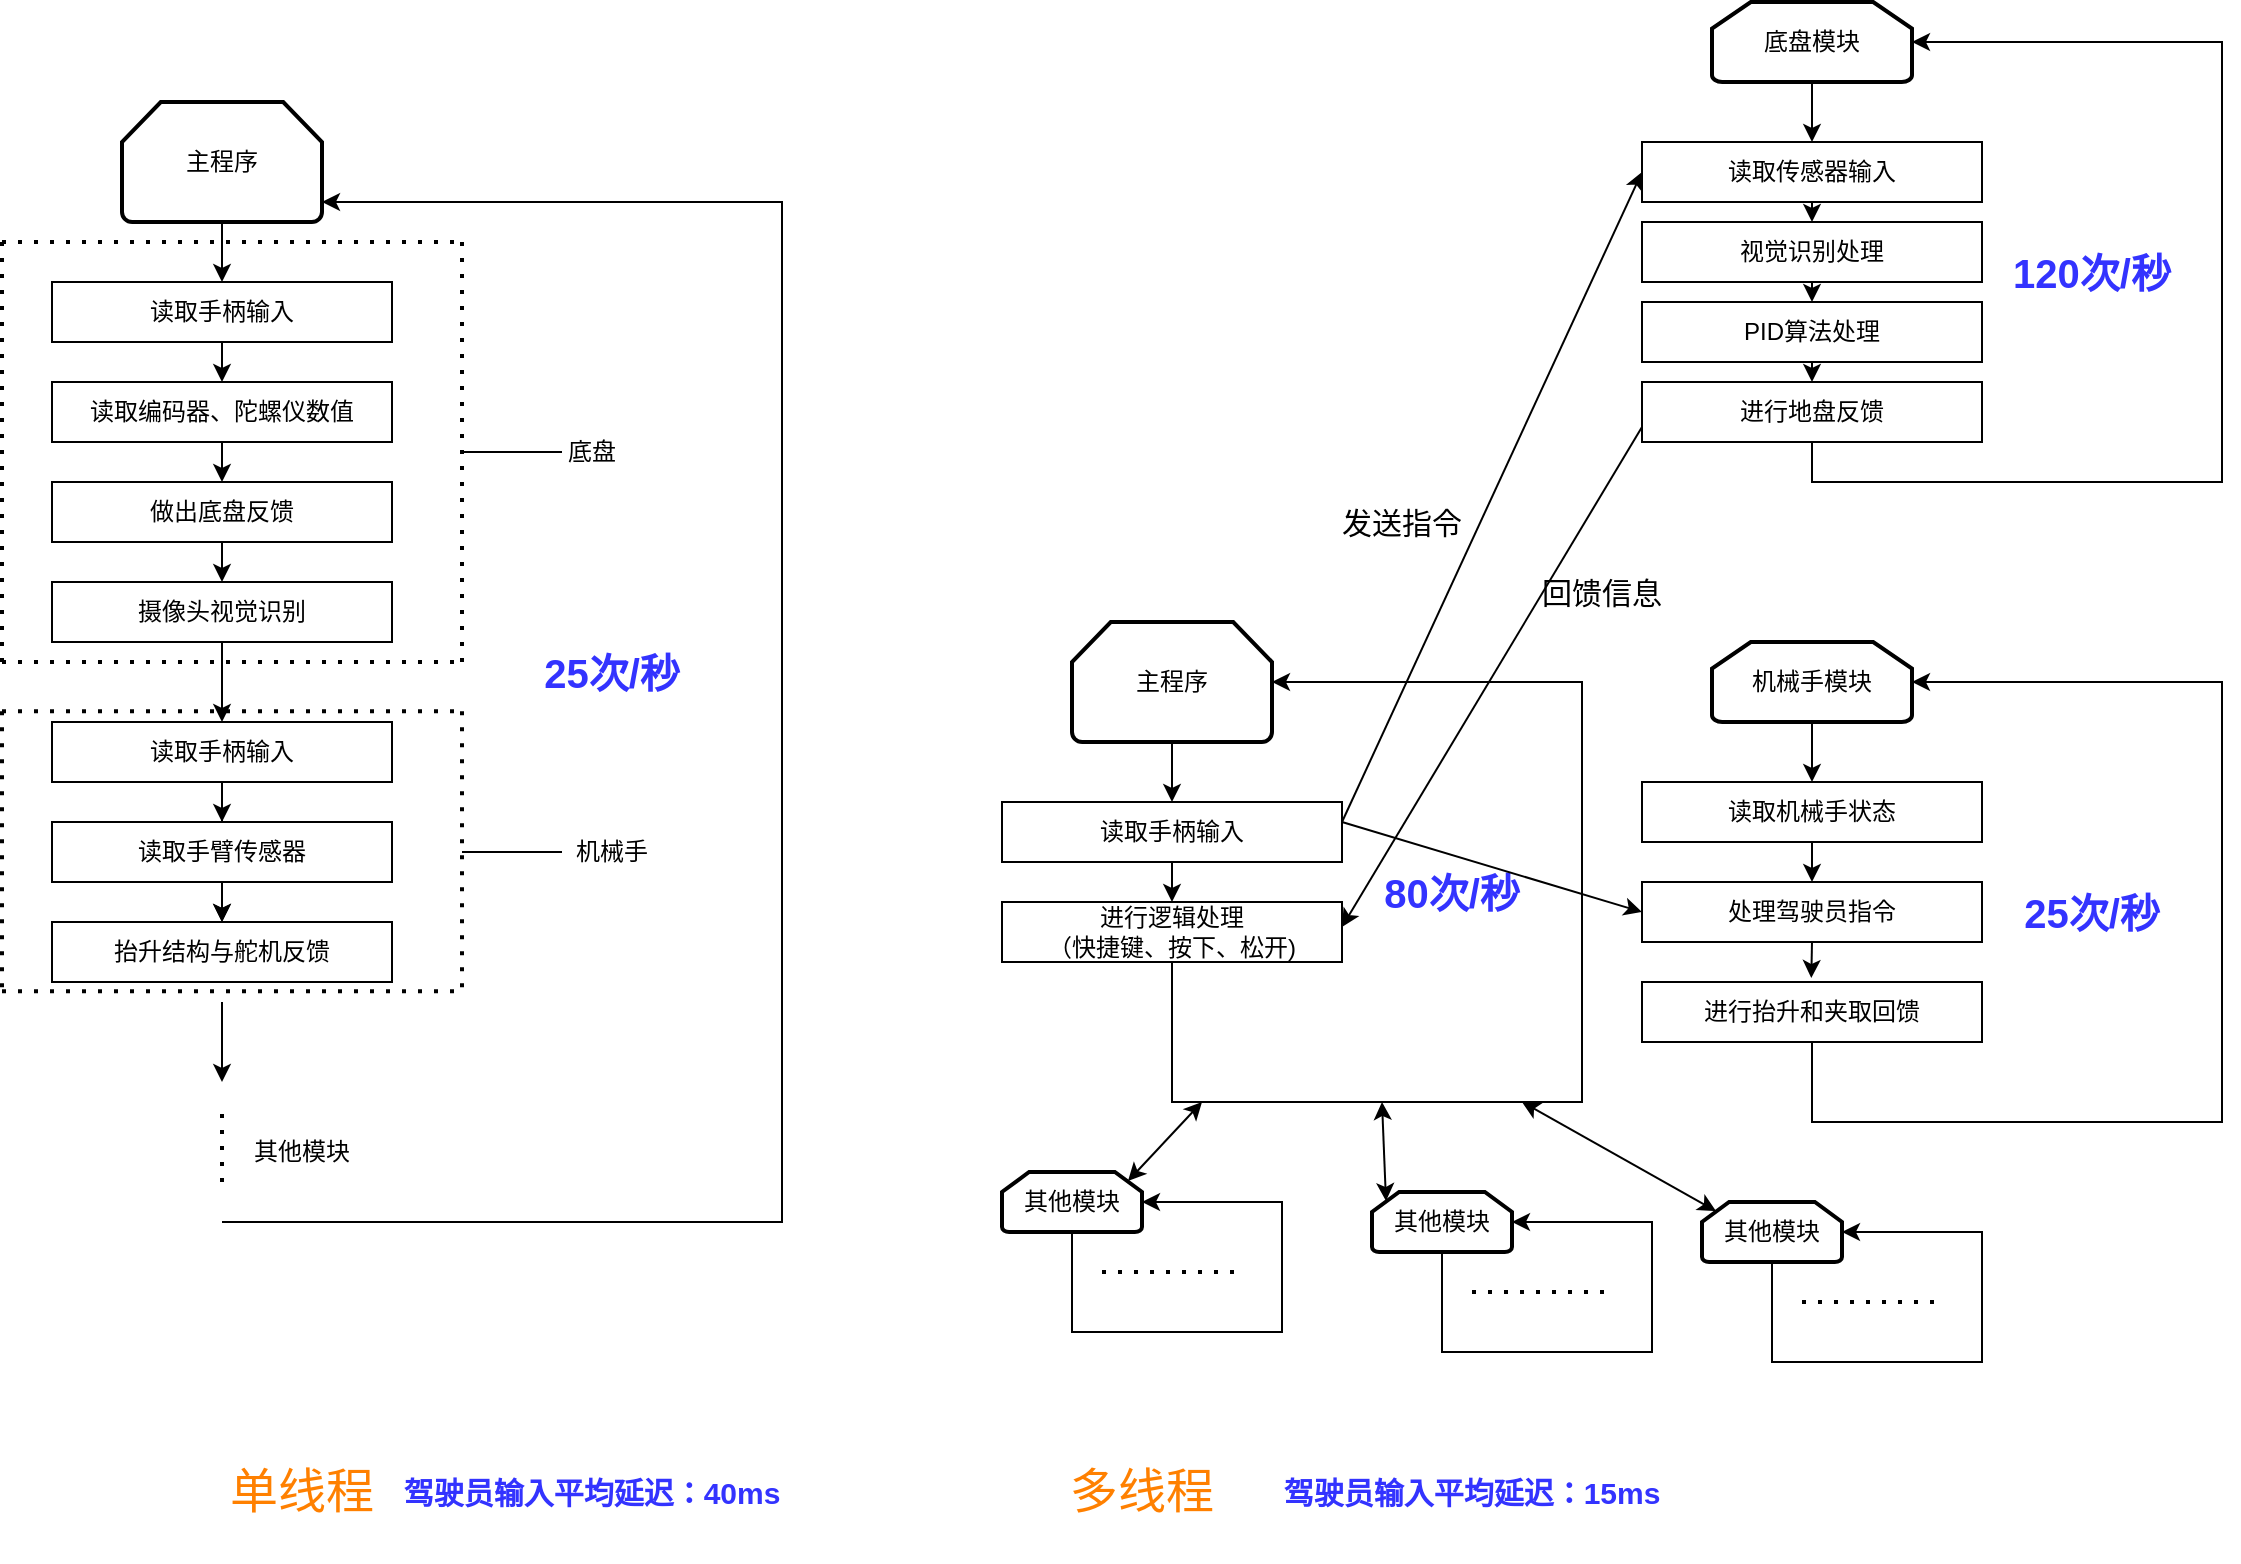 <mxfile version="22.1.2" type="device">
  <diagram id="C5RBs43oDa-KdzZeNtuy" name="Page-1">
    <mxGraphModel dx="1219" dy="3194" grid="1" gridSize="10" guides="1" tooltips="1" connect="1" arrows="1" fold="1" page="1" pageScale="1" pageWidth="1169" pageHeight="827" math="0" shadow="0">
      <root>
        <mxCell id="WIyWlLk6GJQsqaUBKTNV-0" />
        <mxCell id="WIyWlLk6GJQsqaUBKTNV-1" parent="WIyWlLk6GJQsqaUBKTNV-0" />
        <mxCell id="xJUP266T7b2zGPGbMUPT-0" value="主程序" style="strokeWidth=2;html=1;shape=mxgraph.flowchart.loop_limit;whiteSpace=wrap;" parent="WIyWlLk6GJQsqaUBKTNV-1" vertex="1">
          <mxGeometry x="110" y="-2370" width="100" height="60" as="geometry" />
        </mxCell>
        <mxCell id="xJUP266T7b2zGPGbMUPT-1" value="读取手柄输入" style="rounded=0;whiteSpace=wrap;html=1;" parent="WIyWlLk6GJQsqaUBKTNV-1" vertex="1">
          <mxGeometry x="75" y="-2280" width="170" height="30" as="geometry" />
        </mxCell>
        <mxCell id="xJUP266T7b2zGPGbMUPT-2" value="读取编码器、陀螺仪数值" style="rounded=0;whiteSpace=wrap;html=1;" parent="WIyWlLk6GJQsqaUBKTNV-1" vertex="1">
          <mxGeometry x="75" y="-2230" width="170" height="30" as="geometry" />
        </mxCell>
        <mxCell id="xJUP266T7b2zGPGbMUPT-3" value="" style="endArrow=classic;html=1;rounded=0;exitX=0.5;exitY=1;exitDx=0;exitDy=0;exitPerimeter=0;entryX=0.5;entryY=0;entryDx=0;entryDy=0;" parent="WIyWlLk6GJQsqaUBKTNV-1" source="xJUP266T7b2zGPGbMUPT-0" target="xJUP266T7b2zGPGbMUPT-1" edge="1">
          <mxGeometry width="50" height="50" relative="1" as="geometry">
            <mxPoint x="280" y="-2230" as="sourcePoint" />
            <mxPoint x="330" y="-2280" as="targetPoint" />
          </mxGeometry>
        </mxCell>
        <mxCell id="xJUP266T7b2zGPGbMUPT-4" value="" style="endArrow=classic;html=1;rounded=0;exitX=0.5;exitY=1;exitDx=0;exitDy=0;entryX=0.5;entryY=0;entryDx=0;entryDy=0;" parent="WIyWlLk6GJQsqaUBKTNV-1" source="xJUP266T7b2zGPGbMUPT-1" target="xJUP266T7b2zGPGbMUPT-2" edge="1">
          <mxGeometry width="50" height="50" relative="1" as="geometry">
            <mxPoint x="160" y="-2200" as="sourcePoint" />
            <mxPoint x="210" y="-2250" as="targetPoint" />
          </mxGeometry>
        </mxCell>
        <mxCell id="xJUP266T7b2zGPGbMUPT-5" value="" style="endArrow=classic;html=1;rounded=0;exitX=0.5;exitY=1;exitDx=0;exitDy=0;" parent="WIyWlLk6GJQsqaUBKTNV-1" source="xJUP266T7b2zGPGbMUPT-2" edge="1">
          <mxGeometry width="50" height="50" relative="1" as="geometry">
            <mxPoint x="330" y="-2140" as="sourcePoint" />
            <mxPoint x="160" y="-2180" as="targetPoint" />
          </mxGeometry>
        </mxCell>
        <mxCell id="xJUP266T7b2zGPGbMUPT-7" value="做出底盘反馈" style="rounded=0;whiteSpace=wrap;html=1;" parent="WIyWlLk6GJQsqaUBKTNV-1" vertex="1">
          <mxGeometry x="75" y="-2180" width="170" height="30" as="geometry" />
        </mxCell>
        <mxCell id="xJUP266T7b2zGPGbMUPT-8" value="" style="endArrow=classic;html=1;rounded=0;exitX=0.5;exitY=1;exitDx=0;exitDy=0;entryX=0.5;entryY=0;entryDx=0;entryDy=0;" parent="WIyWlLk6GJQsqaUBKTNV-1" source="xJUP266T7b2zGPGbMUPT-7" target="xJUP266T7b2zGPGbMUPT-10" edge="1">
          <mxGeometry width="50" height="50" relative="1" as="geometry">
            <mxPoint x="330" y="-2140" as="sourcePoint" />
            <mxPoint x="320" y="-2130" as="targetPoint" />
          </mxGeometry>
        </mxCell>
        <mxCell id="xJUP266T7b2zGPGbMUPT-10" value="摄像头视觉识别" style="rounded=0;whiteSpace=wrap;html=1;" parent="WIyWlLk6GJQsqaUBKTNV-1" vertex="1">
          <mxGeometry x="75" y="-2130" width="170" height="30" as="geometry" />
        </mxCell>
        <mxCell id="xJUP266T7b2zGPGbMUPT-11" value="" style="endArrow=classic;html=1;rounded=0;exitX=0.5;exitY=1;exitDx=0;exitDy=0;entryX=0.5;entryY=0;entryDx=0;entryDy=0;" parent="WIyWlLk6GJQsqaUBKTNV-1" source="xJUP266T7b2zGPGbMUPT-10" edge="1" target="xJUP266T7b2zGPGbMUPT-12">
          <mxGeometry width="50" height="50" relative="1" as="geometry">
            <mxPoint x="330" y="-2140" as="sourcePoint" />
            <mxPoint x="160" y="-2080" as="targetPoint" />
          </mxGeometry>
        </mxCell>
        <mxCell id="6UodDukY4bxk-1EVCBgu-11" value="" style="edgeStyle=orthogonalEdgeStyle;rounded=0;orthogonalLoop=1;jettySize=auto;html=1;" edge="1" parent="WIyWlLk6GJQsqaUBKTNV-1" source="xJUP266T7b2zGPGbMUPT-12" target="6UodDukY4bxk-1EVCBgu-5">
          <mxGeometry relative="1" as="geometry" />
        </mxCell>
        <mxCell id="xJUP266T7b2zGPGbMUPT-12" value="读取手柄输入" style="rounded=0;whiteSpace=wrap;html=1;" parent="WIyWlLk6GJQsqaUBKTNV-1" vertex="1">
          <mxGeometry x="75" y="-2060" width="170" height="30" as="geometry" />
        </mxCell>
        <mxCell id="xJUP266T7b2zGPGbMUPT-13" value="" style="endArrow=none;dashed=1;html=1;dashPattern=1 3;strokeWidth=2;rounded=0;" parent="WIyWlLk6GJQsqaUBKTNV-1" edge="1">
          <mxGeometry width="50" height="50" relative="1" as="geometry">
            <mxPoint x="50" y="-2090" as="sourcePoint" />
            <mxPoint x="50" y="-2300" as="targetPoint" />
          </mxGeometry>
        </mxCell>
        <mxCell id="xJUP266T7b2zGPGbMUPT-14" value="" style="endArrow=none;dashed=1;html=1;dashPattern=1 3;strokeWidth=2;rounded=0;" parent="WIyWlLk6GJQsqaUBKTNV-1" edge="1">
          <mxGeometry width="50" height="50" relative="1" as="geometry">
            <mxPoint x="50" y="-2300" as="sourcePoint" />
            <mxPoint x="280" y="-2300" as="targetPoint" />
          </mxGeometry>
        </mxCell>
        <mxCell id="xJUP266T7b2zGPGbMUPT-15" value="" style="endArrow=none;dashed=1;html=1;dashPattern=1 3;strokeWidth=2;rounded=0;" parent="WIyWlLk6GJQsqaUBKTNV-1" edge="1">
          <mxGeometry width="50" height="50" relative="1" as="geometry">
            <mxPoint x="280" y="-2300" as="sourcePoint" />
            <mxPoint x="280" y="-2090" as="targetPoint" />
          </mxGeometry>
        </mxCell>
        <mxCell id="xJUP266T7b2zGPGbMUPT-16" value="" style="endArrow=none;dashed=1;html=1;dashPattern=1 3;strokeWidth=2;rounded=0;" parent="WIyWlLk6GJQsqaUBKTNV-1" edge="1">
          <mxGeometry width="50" height="50" relative="1" as="geometry">
            <mxPoint x="50" y="-2090" as="sourcePoint" />
            <mxPoint x="280" y="-2090" as="targetPoint" />
          </mxGeometry>
        </mxCell>
        <mxCell id="xJUP266T7b2zGPGbMUPT-17" value="底盘" style="text;html=1;strokeColor=none;fillColor=none;align=center;verticalAlign=middle;whiteSpace=wrap;rounded=0;" parent="WIyWlLk6GJQsqaUBKTNV-1" vertex="1">
          <mxGeometry x="330" y="-2210" width="30" height="30" as="geometry" />
        </mxCell>
        <mxCell id="xJUP266T7b2zGPGbMUPT-18" value="" style="endArrow=none;html=1;rounded=0;entryX=0;entryY=0.5;entryDx=0;entryDy=0;" parent="WIyWlLk6GJQsqaUBKTNV-1" target="xJUP266T7b2zGPGbMUPT-17" edge="1">
          <mxGeometry width="50" height="50" relative="1" as="geometry">
            <mxPoint x="280" y="-2195" as="sourcePoint" />
            <mxPoint x="370" y="-2190" as="targetPoint" />
          </mxGeometry>
        </mxCell>
        <mxCell id="6UodDukY4bxk-1EVCBgu-0" value="" style="endArrow=classic;html=1;rounded=0;exitX=0.5;exitY=1;exitDx=0;exitDy=0;" edge="1" parent="WIyWlLk6GJQsqaUBKTNV-1" source="xJUP266T7b2zGPGbMUPT-12">
          <mxGeometry width="50" height="50" relative="1" as="geometry">
            <mxPoint x="350" y="-2060" as="sourcePoint" />
            <mxPoint x="160" y="-2030" as="targetPoint" />
          </mxGeometry>
        </mxCell>
        <mxCell id="6UodDukY4bxk-1EVCBgu-2" value="读取手臂传感器" style="rounded=0;whiteSpace=wrap;html=1;" vertex="1" parent="WIyWlLk6GJQsqaUBKTNV-1">
          <mxGeometry x="75" y="-2010" width="170" height="30" as="geometry" />
        </mxCell>
        <mxCell id="6UodDukY4bxk-1EVCBgu-3" value="" style="endArrow=classic;html=1;rounded=0;exitX=0.5;exitY=1;exitDx=0;exitDy=0;entryX=0.5;entryY=0;entryDx=0;entryDy=0;" edge="1" parent="WIyWlLk6GJQsqaUBKTNV-1" source="6UodDukY4bxk-1EVCBgu-2" target="6UodDukY4bxk-1EVCBgu-5">
          <mxGeometry width="50" height="50" relative="1" as="geometry">
            <mxPoint x="350" y="-1990" as="sourcePoint" />
            <mxPoint x="160" y="-1980" as="targetPoint" />
          </mxGeometry>
        </mxCell>
        <mxCell id="6UodDukY4bxk-1EVCBgu-5" value="抬升结构与舵机反馈" style="rounded=0;whiteSpace=wrap;html=1;" vertex="1" parent="WIyWlLk6GJQsqaUBKTNV-1">
          <mxGeometry x="75" y="-1960" width="170" height="30" as="geometry" />
        </mxCell>
        <mxCell id="6UodDukY4bxk-1EVCBgu-6" value="" style="endArrow=none;dashed=1;html=1;dashPattern=1 3;strokeWidth=2;rounded=0;" edge="1" parent="WIyWlLk6GJQsqaUBKTNV-1">
          <mxGeometry width="50" height="50" relative="1" as="geometry">
            <mxPoint x="50" y="-2065.34" as="sourcePoint" />
            <mxPoint x="50" y="-1925.34" as="targetPoint" />
          </mxGeometry>
        </mxCell>
        <mxCell id="6UodDukY4bxk-1EVCBgu-7" value="" style="endArrow=none;dashed=1;html=1;dashPattern=1 3;strokeWidth=2;rounded=0;" edge="1" parent="WIyWlLk6GJQsqaUBKTNV-1">
          <mxGeometry width="50" height="50" relative="1" as="geometry">
            <mxPoint x="280" y="-2065.34" as="sourcePoint" />
            <mxPoint x="280" y="-1925.34" as="targetPoint" />
          </mxGeometry>
        </mxCell>
        <mxCell id="6UodDukY4bxk-1EVCBgu-8" value="" style="endArrow=none;dashed=1;html=1;dashPattern=1 3;strokeWidth=2;rounded=0;" edge="1" parent="WIyWlLk6GJQsqaUBKTNV-1">
          <mxGeometry width="50" height="50" relative="1" as="geometry">
            <mxPoint x="50" y="-2065.34" as="sourcePoint" />
            <mxPoint x="280" y="-2065.34" as="targetPoint" />
          </mxGeometry>
        </mxCell>
        <mxCell id="6UodDukY4bxk-1EVCBgu-9" value="" style="endArrow=none;dashed=1;html=1;dashPattern=1 3;strokeWidth=2;rounded=0;" edge="1" parent="WIyWlLk6GJQsqaUBKTNV-1">
          <mxGeometry width="50" height="50" relative="1" as="geometry">
            <mxPoint x="50" y="-1925.34" as="sourcePoint" />
            <mxPoint x="280" y="-1925.34" as="targetPoint" />
          </mxGeometry>
        </mxCell>
        <mxCell id="6UodDukY4bxk-1EVCBgu-13" value="" style="endArrow=classic;html=1;rounded=0;entryX=0.5;entryY=0;entryDx=0;entryDy=0;" edge="1" parent="WIyWlLk6GJQsqaUBKTNV-1" target="6UodDukY4bxk-1EVCBgu-2">
          <mxGeometry width="50" height="50" relative="1" as="geometry">
            <mxPoint x="160" y="-2030" as="sourcePoint" />
            <mxPoint x="300" y="-2080" as="targetPoint" />
          </mxGeometry>
        </mxCell>
        <mxCell id="6UodDukY4bxk-1EVCBgu-15" value="机械手" style="text;html=1;strokeColor=none;fillColor=none;align=center;verticalAlign=middle;whiteSpace=wrap;rounded=0;" vertex="1" parent="WIyWlLk6GJQsqaUBKTNV-1">
          <mxGeometry x="330" y="-2010" width="50" height="30" as="geometry" />
        </mxCell>
        <mxCell id="6UodDukY4bxk-1EVCBgu-16" value="" style="endArrow=none;html=1;rounded=0;entryX=0;entryY=0.5;entryDx=0;entryDy=0;" edge="1" parent="WIyWlLk6GJQsqaUBKTNV-1" target="6UodDukY4bxk-1EVCBgu-15">
          <mxGeometry width="50" height="50" relative="1" as="geometry">
            <mxPoint x="280" y="-1995" as="sourcePoint" />
            <mxPoint x="360" y="-2040" as="targetPoint" />
          </mxGeometry>
        </mxCell>
        <mxCell id="6UodDukY4bxk-1EVCBgu-17" value="" style="endArrow=classic;html=1;rounded=0;" edge="1" parent="WIyWlLk6GJQsqaUBKTNV-1">
          <mxGeometry width="50" height="50" relative="1" as="geometry">
            <mxPoint x="160" y="-1920" as="sourcePoint" />
            <mxPoint x="160" y="-1880" as="targetPoint" />
          </mxGeometry>
        </mxCell>
        <mxCell id="6UodDukY4bxk-1EVCBgu-18" value="其他模块" style="text;html=1;strokeColor=none;fillColor=none;align=center;verticalAlign=middle;whiteSpace=wrap;rounded=0;" vertex="1" parent="WIyWlLk6GJQsqaUBKTNV-1">
          <mxGeometry x="170" y="-1860" width="60" height="30" as="geometry" />
        </mxCell>
        <mxCell id="6UodDukY4bxk-1EVCBgu-19" value="" style="endArrow=none;dashed=1;html=1;dashPattern=1 3;strokeWidth=2;rounded=0;" edge="1" parent="WIyWlLk6GJQsqaUBKTNV-1">
          <mxGeometry width="50" height="50" relative="1" as="geometry">
            <mxPoint x="160" y="-1830" as="sourcePoint" />
            <mxPoint x="160" y="-1870" as="targetPoint" />
          </mxGeometry>
        </mxCell>
        <mxCell id="6UodDukY4bxk-1EVCBgu-20" value="" style="endArrow=classic;html=1;rounded=0;entryX=1;entryY=0.5;entryDx=0;entryDy=0;entryPerimeter=0;" edge="1" parent="WIyWlLk6GJQsqaUBKTNV-1">
          <mxGeometry width="50" height="50" relative="1" as="geometry">
            <mxPoint x="160" y="-1810" as="sourcePoint" />
            <mxPoint x="210" y="-2320" as="targetPoint" />
            <Array as="points">
              <mxPoint x="440" y="-1810" />
              <mxPoint x="440" y="-2320" />
            </Array>
          </mxGeometry>
        </mxCell>
        <mxCell id="6UodDukY4bxk-1EVCBgu-21" value="主程序" style="strokeWidth=2;html=1;shape=mxgraph.flowchart.loop_limit;whiteSpace=wrap;" vertex="1" parent="WIyWlLk6GJQsqaUBKTNV-1">
          <mxGeometry x="585" y="-2110" width="100" height="60" as="geometry" />
        </mxCell>
        <mxCell id="6UodDukY4bxk-1EVCBgu-22" value="&lt;font style=&quot;&quot;&gt;&lt;font color=&quot;#ff8000&quot; style=&quot;font-size: 24px;&quot;&gt;单线程&lt;/font&gt;&lt;br&gt;&lt;/font&gt;" style="text;html=1;strokeColor=none;fillColor=none;align=center;verticalAlign=middle;whiteSpace=wrap;rounded=0;" vertex="1" parent="WIyWlLk6GJQsqaUBKTNV-1">
          <mxGeometry x="130" y="-1710" width="140" height="70" as="geometry" />
        </mxCell>
        <mxCell id="6UodDukY4bxk-1EVCBgu-23" value="&lt;font style=&quot;&quot;&gt;&lt;font color=&quot;#ff8000&quot;&gt;&lt;span style=&quot;font-size: 24px;&quot;&gt;多线程&lt;/span&gt;&lt;/font&gt;&lt;br&gt;&lt;/font&gt;" style="text;html=1;strokeColor=none;fillColor=none;align=center;verticalAlign=middle;whiteSpace=wrap;rounded=0;" vertex="1" parent="WIyWlLk6GJQsqaUBKTNV-1">
          <mxGeometry x="550" y="-1710" width="140" height="70" as="geometry" />
        </mxCell>
        <mxCell id="6UodDukY4bxk-1EVCBgu-24" value="读取手柄输入" style="rounded=0;whiteSpace=wrap;html=1;" vertex="1" parent="WIyWlLk6GJQsqaUBKTNV-1">
          <mxGeometry x="550" y="-2020" width="170" height="30" as="geometry" />
        </mxCell>
        <mxCell id="6UodDukY4bxk-1EVCBgu-25" value="进行逻辑处理&lt;br&gt;（快捷键、按下、松开)" style="rounded=0;whiteSpace=wrap;html=1;" vertex="1" parent="WIyWlLk6GJQsqaUBKTNV-1">
          <mxGeometry x="550" y="-1970" width="170" height="30" as="geometry" />
        </mxCell>
        <mxCell id="6UodDukY4bxk-1EVCBgu-29" value="" style="endArrow=classic;html=1;rounded=0;exitX=0.5;exitY=1;exitDx=0;exitDy=0;exitPerimeter=0;entryX=0.5;entryY=0;entryDx=0;entryDy=0;" edge="1" parent="WIyWlLk6GJQsqaUBKTNV-1" source="6UodDukY4bxk-1EVCBgu-21" target="6UodDukY4bxk-1EVCBgu-24">
          <mxGeometry width="50" height="50" relative="1" as="geometry">
            <mxPoint x="515" y="-2050" as="sourcePoint" />
            <mxPoint x="565" y="-2100" as="targetPoint" />
          </mxGeometry>
        </mxCell>
        <mxCell id="6UodDukY4bxk-1EVCBgu-30" value="" style="endArrow=classic;html=1;rounded=0;exitX=0.5;exitY=1;exitDx=0;exitDy=0;entryX=0.5;entryY=0;entryDx=0;entryDy=0;" edge="1" parent="WIyWlLk6GJQsqaUBKTNV-1" source="6UodDukY4bxk-1EVCBgu-24" target="6UodDukY4bxk-1EVCBgu-25">
          <mxGeometry width="50" height="50" relative="1" as="geometry">
            <mxPoint x="745" y="-1980" as="sourcePoint" />
            <mxPoint x="795" y="-2030" as="targetPoint" />
          </mxGeometry>
        </mxCell>
        <mxCell id="6UodDukY4bxk-1EVCBgu-31" value="" style="endArrow=classic;html=1;rounded=0;exitX=0.5;exitY=1;exitDx=0;exitDy=0;entryX=1;entryY=0.5;entryDx=0;entryDy=0;entryPerimeter=0;" edge="1" parent="WIyWlLk6GJQsqaUBKTNV-1" source="6UodDukY4bxk-1EVCBgu-25" target="6UodDukY4bxk-1EVCBgu-21">
          <mxGeometry width="50" height="50" relative="1" as="geometry">
            <mxPoint x="685" y="-1860" as="sourcePoint" />
            <mxPoint x="840" y="-2080" as="targetPoint" />
            <Array as="points">
              <mxPoint x="635" y="-1870" />
              <mxPoint x="840" y="-1870" />
              <mxPoint x="840" y="-2080" />
            </Array>
          </mxGeometry>
        </mxCell>
        <mxCell id="6UodDukY4bxk-1EVCBgu-32" value="&lt;font color=&quot;#3333ff&quot; size=&quot;1&quot;&gt;&lt;b style=&quot;font-size: 20px;&quot;&gt;80次/秒&lt;/b&gt;&lt;/font&gt;" style="text;html=1;strokeColor=none;fillColor=none;align=center;verticalAlign=middle;whiteSpace=wrap;rounded=0;" vertex="1" parent="WIyWlLk6GJQsqaUBKTNV-1">
          <mxGeometry x="720" y="-2010" width="110" height="70" as="geometry" />
        </mxCell>
        <mxCell id="6UodDukY4bxk-1EVCBgu-34" value="" style="endArrow=classic;html=1;rounded=0;exitX=0;exitY=0;exitDx=0;exitDy=0;entryX=0;entryY=0.5;entryDx=0;entryDy=0;" edge="1" parent="WIyWlLk6GJQsqaUBKTNV-1" source="6UodDukY4bxk-1EVCBgu-32" target="6UodDukY4bxk-1EVCBgu-44">
          <mxGeometry width="50" height="50" relative="1" as="geometry">
            <mxPoint x="790" y="-2110" as="sourcePoint" />
            <mxPoint x="920" y="-2210" as="targetPoint" />
          </mxGeometry>
        </mxCell>
        <mxCell id="6UodDukY4bxk-1EVCBgu-35" value="&lt;font style=&quot;font-size: 15px;&quot;&gt;发送指令&lt;/font&gt;" style="text;html=1;strokeColor=none;fillColor=none;align=center;verticalAlign=middle;whiteSpace=wrap;rounded=0;" vertex="1" parent="WIyWlLk6GJQsqaUBKTNV-1">
          <mxGeometry x="710" y="-2180" width="80" height="40" as="geometry" />
        </mxCell>
        <mxCell id="6UodDukY4bxk-1EVCBgu-43" value="底盘模块" style="strokeWidth=2;html=1;shape=mxgraph.flowchart.loop_limit;whiteSpace=wrap;" vertex="1" parent="WIyWlLk6GJQsqaUBKTNV-1">
          <mxGeometry x="905" y="-2420" width="100" height="40" as="geometry" />
        </mxCell>
        <mxCell id="6UodDukY4bxk-1EVCBgu-60" style="edgeStyle=orthogonalEdgeStyle;rounded=0;orthogonalLoop=1;jettySize=auto;html=1;exitX=0.5;exitY=1;exitDx=0;exitDy=0;entryX=0.5;entryY=0;entryDx=0;entryDy=0;" edge="1" parent="WIyWlLk6GJQsqaUBKTNV-1" source="6UodDukY4bxk-1EVCBgu-44" target="6UodDukY4bxk-1EVCBgu-58">
          <mxGeometry relative="1" as="geometry" />
        </mxCell>
        <mxCell id="6UodDukY4bxk-1EVCBgu-44" value="读取传感器输入" style="rounded=0;whiteSpace=wrap;html=1;" vertex="1" parent="WIyWlLk6GJQsqaUBKTNV-1">
          <mxGeometry x="870" y="-2350" width="170" height="30" as="geometry" />
        </mxCell>
        <mxCell id="6UodDukY4bxk-1EVCBgu-45" value="进行地盘反馈" style="rounded=0;whiteSpace=wrap;html=1;" vertex="1" parent="WIyWlLk6GJQsqaUBKTNV-1">
          <mxGeometry x="870" y="-2230" width="170" height="30" as="geometry" />
        </mxCell>
        <mxCell id="6UodDukY4bxk-1EVCBgu-46" value="" style="endArrow=classic;html=1;rounded=0;exitX=0.5;exitY=1;exitDx=0;exitDy=0;exitPerimeter=0;entryX=0.5;entryY=0;entryDx=0;entryDy=0;" edge="1" parent="WIyWlLk6GJQsqaUBKTNV-1" source="6UodDukY4bxk-1EVCBgu-43" target="6UodDukY4bxk-1EVCBgu-44">
          <mxGeometry width="50" height="50" relative="1" as="geometry">
            <mxPoint x="835" y="-2360" as="sourcePoint" />
            <mxPoint x="885" y="-2410" as="targetPoint" />
          </mxGeometry>
        </mxCell>
        <mxCell id="6UodDukY4bxk-1EVCBgu-48" value="" style="endArrow=classic;html=1;rounded=0;exitX=0.5;exitY=1;exitDx=0;exitDy=0;entryX=1;entryY=0.5;entryDx=0;entryDy=0;entryPerimeter=0;" edge="1" parent="WIyWlLk6GJQsqaUBKTNV-1" source="6UodDukY4bxk-1EVCBgu-45" target="6UodDukY4bxk-1EVCBgu-43">
          <mxGeometry width="50" height="50" relative="1" as="geometry">
            <mxPoint x="1005" y="-2170" as="sourcePoint" />
            <mxPoint x="1160" y="-2390" as="targetPoint" />
            <Array as="points">
              <mxPoint x="955" y="-2180" />
              <mxPoint x="1160" y="-2180" />
              <mxPoint x="1160" y="-2400" />
            </Array>
          </mxGeometry>
        </mxCell>
        <mxCell id="6UodDukY4bxk-1EVCBgu-49" value="&lt;font color=&quot;#3333ff&quot; size=&quot;1&quot;&gt;&lt;b style=&quot;font-size: 20px;&quot;&gt;120次/秒&lt;/b&gt;&lt;/font&gt;" style="text;html=1;strokeColor=none;fillColor=none;align=center;verticalAlign=middle;whiteSpace=wrap;rounded=0;" vertex="1" parent="WIyWlLk6GJQsqaUBKTNV-1">
          <mxGeometry x="1040" y="-2320" width="110" height="70" as="geometry" />
        </mxCell>
        <mxCell id="6UodDukY4bxk-1EVCBgu-50" value="&lt;font color=&quot;#3333ff&quot; size=&quot;1&quot;&gt;&lt;b style=&quot;font-size: 20px;&quot;&gt;25次/秒&lt;/b&gt;&lt;/font&gt;" style="text;html=1;strokeColor=none;fillColor=none;align=center;verticalAlign=middle;whiteSpace=wrap;rounded=0;" vertex="1" parent="WIyWlLk6GJQsqaUBKTNV-1">
          <mxGeometry x="300" y="-2120" width="110" height="70" as="geometry" />
        </mxCell>
        <mxCell id="6UodDukY4bxk-1EVCBgu-51" value="&lt;font color=&quot;#3333ff&quot; size=&quot;1&quot;&gt;&lt;b style=&quot;font-size: 15px;&quot;&gt;驾驶员输入平均延迟：40ms&lt;/b&gt;&lt;/font&gt;" style="text;html=1;strokeColor=none;fillColor=none;align=center;verticalAlign=middle;whiteSpace=wrap;rounded=0;" vertex="1" parent="WIyWlLk6GJQsqaUBKTNV-1">
          <mxGeometry x="220" y="-1710" width="250" height="70" as="geometry" />
        </mxCell>
        <mxCell id="6UodDukY4bxk-1EVCBgu-52" value="&lt;font color=&quot;#3333ff&quot; size=&quot;1&quot;&gt;&lt;b style=&quot;font-size: 15px;&quot;&gt;驾驶员输入平均延迟：15ms&lt;/b&gt;&lt;/font&gt;" style="text;html=1;strokeColor=none;fillColor=none;align=center;verticalAlign=middle;whiteSpace=wrap;rounded=0;" vertex="1" parent="WIyWlLk6GJQsqaUBKTNV-1">
          <mxGeometry x="660" y="-1710" width="250" height="70" as="geometry" />
        </mxCell>
        <mxCell id="6UodDukY4bxk-1EVCBgu-53" value="" style="endArrow=classic;html=1;rounded=0;exitX=0;exitY=0.75;exitDx=0;exitDy=0;entryX=0;entryY=0.75;entryDx=0;entryDy=0;" edge="1" parent="WIyWlLk6GJQsqaUBKTNV-1" source="6UodDukY4bxk-1EVCBgu-45" target="6UodDukY4bxk-1EVCBgu-32">
          <mxGeometry width="50" height="50" relative="1" as="geometry">
            <mxPoint x="915" y="-2180" as="sourcePoint" />
            <mxPoint x="905" y="-2130" as="targetPoint" />
          </mxGeometry>
        </mxCell>
        <mxCell id="6UodDukY4bxk-1EVCBgu-56" value="&lt;span style=&quot;font-size: 15px;&quot;&gt;回馈信息&lt;/span&gt;" style="text;html=1;strokeColor=none;fillColor=none;align=center;verticalAlign=middle;whiteSpace=wrap;rounded=0;" vertex="1" parent="WIyWlLk6GJQsqaUBKTNV-1">
          <mxGeometry x="810" y="-2145" width="80" height="40" as="geometry" />
        </mxCell>
        <mxCell id="6UodDukY4bxk-1EVCBgu-62" style="edgeStyle=orthogonalEdgeStyle;rounded=0;orthogonalLoop=1;jettySize=auto;html=1;exitX=0.5;exitY=1;exitDx=0;exitDy=0;entryX=0.5;entryY=0;entryDx=0;entryDy=0;" edge="1" parent="WIyWlLk6GJQsqaUBKTNV-1" source="6UodDukY4bxk-1EVCBgu-57" target="6UodDukY4bxk-1EVCBgu-45">
          <mxGeometry relative="1" as="geometry" />
        </mxCell>
        <mxCell id="6UodDukY4bxk-1EVCBgu-57" value="PID算法处理" style="rounded=0;whiteSpace=wrap;html=1;" vertex="1" parent="WIyWlLk6GJQsqaUBKTNV-1">
          <mxGeometry x="870" y="-2270" width="170" height="30" as="geometry" />
        </mxCell>
        <mxCell id="6UodDukY4bxk-1EVCBgu-61" style="edgeStyle=orthogonalEdgeStyle;rounded=0;orthogonalLoop=1;jettySize=auto;html=1;exitX=0.5;exitY=1;exitDx=0;exitDy=0;entryX=0.5;entryY=0;entryDx=0;entryDy=0;" edge="1" parent="WIyWlLk6GJQsqaUBKTNV-1" source="6UodDukY4bxk-1EVCBgu-58" target="6UodDukY4bxk-1EVCBgu-57">
          <mxGeometry relative="1" as="geometry" />
        </mxCell>
        <mxCell id="6UodDukY4bxk-1EVCBgu-58" value="视觉识别处理" style="rounded=0;whiteSpace=wrap;html=1;" vertex="1" parent="WIyWlLk6GJQsqaUBKTNV-1">
          <mxGeometry x="870" y="-2310" width="170" height="30" as="geometry" />
        </mxCell>
        <mxCell id="6UodDukY4bxk-1EVCBgu-63" value="机械手模块" style="strokeWidth=2;html=1;shape=mxgraph.flowchart.loop_limit;whiteSpace=wrap;" vertex="1" parent="WIyWlLk6GJQsqaUBKTNV-1">
          <mxGeometry x="905" y="-2100" width="100" height="40" as="geometry" />
        </mxCell>
        <mxCell id="6UodDukY4bxk-1EVCBgu-64" style="edgeStyle=orthogonalEdgeStyle;rounded=0;orthogonalLoop=1;jettySize=auto;html=1;exitX=0.5;exitY=1;exitDx=0;exitDy=0;entryX=0.5;entryY=0;entryDx=0;entryDy=0;" edge="1" parent="WIyWlLk6GJQsqaUBKTNV-1" source="6UodDukY4bxk-1EVCBgu-65" target="6UodDukY4bxk-1EVCBgu-73">
          <mxGeometry relative="1" as="geometry" />
        </mxCell>
        <mxCell id="6UodDukY4bxk-1EVCBgu-65" value="读取机械手状态" style="rounded=0;whiteSpace=wrap;html=1;" vertex="1" parent="WIyWlLk6GJQsqaUBKTNV-1">
          <mxGeometry x="870" y="-2030" width="170" height="30" as="geometry" />
        </mxCell>
        <mxCell id="6UodDukY4bxk-1EVCBgu-66" value="进行抬升和夹取回馈" style="rounded=0;whiteSpace=wrap;html=1;" vertex="1" parent="WIyWlLk6GJQsqaUBKTNV-1">
          <mxGeometry x="870" y="-1930" width="170" height="30" as="geometry" />
        </mxCell>
        <mxCell id="6UodDukY4bxk-1EVCBgu-67" value="" style="endArrow=classic;html=1;rounded=0;exitX=0.5;exitY=1;exitDx=0;exitDy=0;exitPerimeter=0;entryX=0.5;entryY=0;entryDx=0;entryDy=0;" edge="1" parent="WIyWlLk6GJQsqaUBKTNV-1" source="6UodDukY4bxk-1EVCBgu-63" target="6UodDukY4bxk-1EVCBgu-65">
          <mxGeometry width="50" height="50" relative="1" as="geometry">
            <mxPoint x="835" y="-2040" as="sourcePoint" />
            <mxPoint x="885" y="-2090" as="targetPoint" />
          </mxGeometry>
        </mxCell>
        <mxCell id="6UodDukY4bxk-1EVCBgu-68" value="" style="endArrow=classic;html=1;rounded=0;exitX=0.5;exitY=1;exitDx=0;exitDy=0;entryX=1;entryY=0.5;entryDx=0;entryDy=0;entryPerimeter=0;" edge="1" parent="WIyWlLk6GJQsqaUBKTNV-1" source="6UodDukY4bxk-1EVCBgu-66" target="6UodDukY4bxk-1EVCBgu-63">
          <mxGeometry width="50" height="50" relative="1" as="geometry">
            <mxPoint x="1005" y="-1850" as="sourcePoint" />
            <mxPoint x="1160" y="-2070" as="targetPoint" />
            <Array as="points">
              <mxPoint x="955" y="-1860" />
              <mxPoint x="1160" y="-1860" />
              <mxPoint x="1160" y="-2080" />
            </Array>
          </mxGeometry>
        </mxCell>
        <mxCell id="6UodDukY4bxk-1EVCBgu-69" value="&lt;font color=&quot;#3333ff&quot; size=&quot;1&quot;&gt;&lt;b style=&quot;font-size: 20px;&quot;&gt;25次/秒&lt;/b&gt;&lt;/font&gt;" style="text;html=1;strokeColor=none;fillColor=none;align=center;verticalAlign=middle;whiteSpace=wrap;rounded=0;" vertex="1" parent="WIyWlLk6GJQsqaUBKTNV-1">
          <mxGeometry x="1040" y="-2000" width="110" height="70" as="geometry" />
        </mxCell>
        <mxCell id="6UodDukY4bxk-1EVCBgu-72" style="edgeStyle=orthogonalEdgeStyle;rounded=0;orthogonalLoop=1;jettySize=auto;html=1;exitX=0.5;exitY=1;exitDx=0;exitDy=0;entryX=0.5;entryY=0;entryDx=0;entryDy=0;" edge="1" parent="WIyWlLk6GJQsqaUBKTNV-1" source="6UodDukY4bxk-1EVCBgu-73">
          <mxGeometry relative="1" as="geometry">
            <mxPoint x="955.0" y="-1950" as="targetPoint" />
          </mxGeometry>
        </mxCell>
        <mxCell id="6UodDukY4bxk-1EVCBgu-75" style="edgeStyle=orthogonalEdgeStyle;rounded=0;orthogonalLoop=1;jettySize=auto;html=1;exitX=0.5;exitY=1;exitDx=0;exitDy=0;" edge="1" parent="WIyWlLk6GJQsqaUBKTNV-1" source="6UodDukY4bxk-1EVCBgu-73">
          <mxGeometry relative="1" as="geometry">
            <mxPoint x="954.652" y="-1932" as="targetPoint" />
          </mxGeometry>
        </mxCell>
        <mxCell id="6UodDukY4bxk-1EVCBgu-73" value="处理驾驶员指令" style="rounded=0;whiteSpace=wrap;html=1;" vertex="1" parent="WIyWlLk6GJQsqaUBKTNV-1">
          <mxGeometry x="870" y="-1980" width="170" height="30" as="geometry" />
        </mxCell>
        <mxCell id="6UodDukY4bxk-1EVCBgu-74" value="" style="endArrow=classic;html=1;rounded=0;exitX=0;exitY=0;exitDx=0;exitDy=0;entryX=0;entryY=0.5;entryDx=0;entryDy=0;" edge="1" parent="WIyWlLk6GJQsqaUBKTNV-1" source="6UodDukY4bxk-1EVCBgu-32" target="6UodDukY4bxk-1EVCBgu-73">
          <mxGeometry width="50" height="50" relative="1" as="geometry">
            <mxPoint x="710" y="-1685" as="sourcePoint" />
            <mxPoint x="860" y="-2010" as="targetPoint" />
          </mxGeometry>
        </mxCell>
        <mxCell id="6UodDukY4bxk-1EVCBgu-76" value="" style="strokeWidth=2;html=1;shape=mxgraph.flowchart.loop_limit;whiteSpace=wrap;" vertex="1" parent="WIyWlLk6GJQsqaUBKTNV-1">
          <mxGeometry x="550" y="-1835" width="70" height="30" as="geometry" />
        </mxCell>
        <mxCell id="6UodDukY4bxk-1EVCBgu-77" value="" style="endArrow=classic;html=1;rounded=0;exitX=0.5;exitY=1;exitDx=0;exitDy=0;exitPerimeter=0;entryX=1;entryY=0.5;entryDx=0;entryDy=0;entryPerimeter=0;" edge="1" parent="WIyWlLk6GJQsqaUBKTNV-1" source="6UodDukY4bxk-1EVCBgu-76" target="6UodDukY4bxk-1EVCBgu-76">
          <mxGeometry width="50" height="50" relative="1" as="geometry">
            <mxPoint x="640" y="-1785" as="sourcePoint" />
            <mxPoint x="690" y="-1820" as="targetPoint" />
            <Array as="points">
              <mxPoint x="585" y="-1755" />
              <mxPoint x="690" y="-1755" />
              <mxPoint x="690" y="-1820" />
            </Array>
          </mxGeometry>
        </mxCell>
        <mxCell id="6UodDukY4bxk-1EVCBgu-78" value="" style="endArrow=none;dashed=1;html=1;dashPattern=1 3;strokeWidth=2;rounded=0;" edge="1" parent="WIyWlLk6GJQsqaUBKTNV-1">
          <mxGeometry width="50" height="50" relative="1" as="geometry">
            <mxPoint x="600" y="-1785" as="sourcePoint" />
            <mxPoint x="670" y="-1785" as="targetPoint" />
          </mxGeometry>
        </mxCell>
        <mxCell id="6UodDukY4bxk-1EVCBgu-79" value="" style="strokeWidth=2;html=1;shape=mxgraph.flowchart.loop_limit;whiteSpace=wrap;" vertex="1" parent="WIyWlLk6GJQsqaUBKTNV-1">
          <mxGeometry x="735" y="-1825" width="70" height="30" as="geometry" />
        </mxCell>
        <mxCell id="6UodDukY4bxk-1EVCBgu-80" value="" style="endArrow=classic;html=1;rounded=0;exitX=0.5;exitY=1;exitDx=0;exitDy=0;exitPerimeter=0;entryX=1;entryY=0.5;entryDx=0;entryDy=0;entryPerimeter=0;" edge="1" parent="WIyWlLk6GJQsqaUBKTNV-1" source="6UodDukY4bxk-1EVCBgu-79" target="6UodDukY4bxk-1EVCBgu-79">
          <mxGeometry width="50" height="50" relative="1" as="geometry">
            <mxPoint x="825" y="-1775" as="sourcePoint" />
            <mxPoint x="875" y="-1810" as="targetPoint" />
            <Array as="points">
              <mxPoint x="770" y="-1745" />
              <mxPoint x="875" y="-1745" />
              <mxPoint x="875" y="-1810" />
            </Array>
          </mxGeometry>
        </mxCell>
        <mxCell id="6UodDukY4bxk-1EVCBgu-81" value="" style="endArrow=none;dashed=1;html=1;dashPattern=1 3;strokeWidth=2;rounded=0;" edge="1" parent="WIyWlLk6GJQsqaUBKTNV-1">
          <mxGeometry width="50" height="50" relative="1" as="geometry">
            <mxPoint x="785" y="-1775" as="sourcePoint" />
            <mxPoint x="855" y="-1775" as="targetPoint" />
          </mxGeometry>
        </mxCell>
        <mxCell id="6UodDukY4bxk-1EVCBgu-82" value="" style="strokeWidth=2;html=1;shape=mxgraph.flowchart.loop_limit;whiteSpace=wrap;" vertex="1" parent="WIyWlLk6GJQsqaUBKTNV-1">
          <mxGeometry x="900" y="-1820" width="70" height="30" as="geometry" />
        </mxCell>
        <mxCell id="6UodDukY4bxk-1EVCBgu-83" value="" style="endArrow=classic;html=1;rounded=0;exitX=0.5;exitY=1;exitDx=0;exitDy=0;exitPerimeter=0;entryX=1;entryY=0.5;entryDx=0;entryDy=0;entryPerimeter=0;" edge="1" parent="WIyWlLk6GJQsqaUBKTNV-1" source="6UodDukY4bxk-1EVCBgu-82" target="6UodDukY4bxk-1EVCBgu-82">
          <mxGeometry width="50" height="50" relative="1" as="geometry">
            <mxPoint x="990" y="-1770" as="sourcePoint" />
            <mxPoint x="1040" y="-1805" as="targetPoint" />
            <Array as="points">
              <mxPoint x="935" y="-1740" />
              <mxPoint x="1040" y="-1740" />
              <mxPoint x="1040" y="-1805" />
            </Array>
          </mxGeometry>
        </mxCell>
        <mxCell id="6UodDukY4bxk-1EVCBgu-84" value="" style="endArrow=none;dashed=1;html=1;dashPattern=1 3;strokeWidth=2;rounded=0;" edge="1" parent="WIyWlLk6GJQsqaUBKTNV-1">
          <mxGeometry width="50" height="50" relative="1" as="geometry">
            <mxPoint x="950" y="-1770" as="sourcePoint" />
            <mxPoint x="1020" y="-1770" as="targetPoint" />
          </mxGeometry>
        </mxCell>
        <mxCell id="6UodDukY4bxk-1EVCBgu-85" value="其他模块" style="text;html=1;strokeColor=none;fillColor=none;align=center;verticalAlign=middle;whiteSpace=wrap;rounded=0;" vertex="1" parent="WIyWlLk6GJQsqaUBKTNV-1">
          <mxGeometry x="535" y="-1830" width="100" height="20" as="geometry" />
        </mxCell>
        <mxCell id="6UodDukY4bxk-1EVCBgu-86" value="其他模块" style="text;html=1;strokeColor=none;fillColor=none;align=center;verticalAlign=middle;whiteSpace=wrap;rounded=0;" vertex="1" parent="WIyWlLk6GJQsqaUBKTNV-1">
          <mxGeometry x="720" y="-1820" width="100" height="20" as="geometry" />
        </mxCell>
        <mxCell id="6UodDukY4bxk-1EVCBgu-87" value="其他模块" style="text;html=1;strokeColor=none;fillColor=none;align=center;verticalAlign=middle;whiteSpace=wrap;rounded=0;" vertex="1" parent="WIyWlLk6GJQsqaUBKTNV-1">
          <mxGeometry x="885" y="-1815" width="100" height="20" as="geometry" />
        </mxCell>
        <mxCell id="6UodDukY4bxk-1EVCBgu-88" value="" style="endArrow=classic;startArrow=classic;html=1;rounded=0;exitX=0.9;exitY=0.15;exitDx=0;exitDy=0;exitPerimeter=0;" edge="1" parent="WIyWlLk6GJQsqaUBKTNV-1" source="6UodDukY4bxk-1EVCBgu-76">
          <mxGeometry width="50" height="50" relative="1" as="geometry">
            <mxPoint x="580" y="-1840" as="sourcePoint" />
            <mxPoint x="650" y="-1870" as="targetPoint" />
          </mxGeometry>
        </mxCell>
        <mxCell id="6UodDukY4bxk-1EVCBgu-89" value="" style="endArrow=classic;startArrow=classic;html=1;rounded=0;exitX=0.1;exitY=0.15;exitDx=0;exitDy=0;exitPerimeter=0;" edge="1" parent="WIyWlLk6GJQsqaUBKTNV-1" source="6UodDukY4bxk-1EVCBgu-79">
          <mxGeometry width="50" height="50" relative="1" as="geometry">
            <mxPoint x="740" y="-1810" as="sourcePoint" />
            <mxPoint x="740" y="-1870" as="targetPoint" />
          </mxGeometry>
        </mxCell>
        <mxCell id="6UodDukY4bxk-1EVCBgu-90" value="" style="endArrow=classic;startArrow=classic;html=1;rounded=0;exitX=0.1;exitY=0.15;exitDx=0;exitDy=0;exitPerimeter=0;" edge="1" parent="WIyWlLk6GJQsqaUBKTNV-1" source="6UodDukY4bxk-1EVCBgu-82">
          <mxGeometry width="50" height="50" relative="1" as="geometry">
            <mxPoint x="905" y="-1810" as="sourcePoint" />
            <mxPoint x="810" y="-1870" as="targetPoint" />
          </mxGeometry>
        </mxCell>
      </root>
    </mxGraphModel>
  </diagram>
</mxfile>
